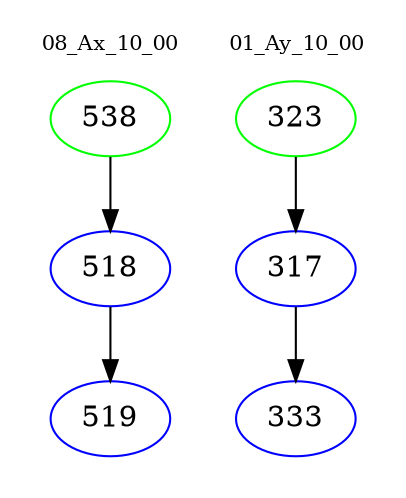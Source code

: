 digraph{
subgraph cluster_0 {
color = white
label = "08_Ax_10_00";
fontsize=10;
T0_538 [label="538", color="green"]
T0_538 -> T0_518 [color="black"]
T0_518 [label="518", color="blue"]
T0_518 -> T0_519 [color="black"]
T0_519 [label="519", color="blue"]
}
subgraph cluster_1 {
color = white
label = "01_Ay_10_00";
fontsize=10;
T1_323 [label="323", color="green"]
T1_323 -> T1_317 [color="black"]
T1_317 [label="317", color="blue"]
T1_317 -> T1_333 [color="black"]
T1_333 [label="333", color="blue"]
}
}
